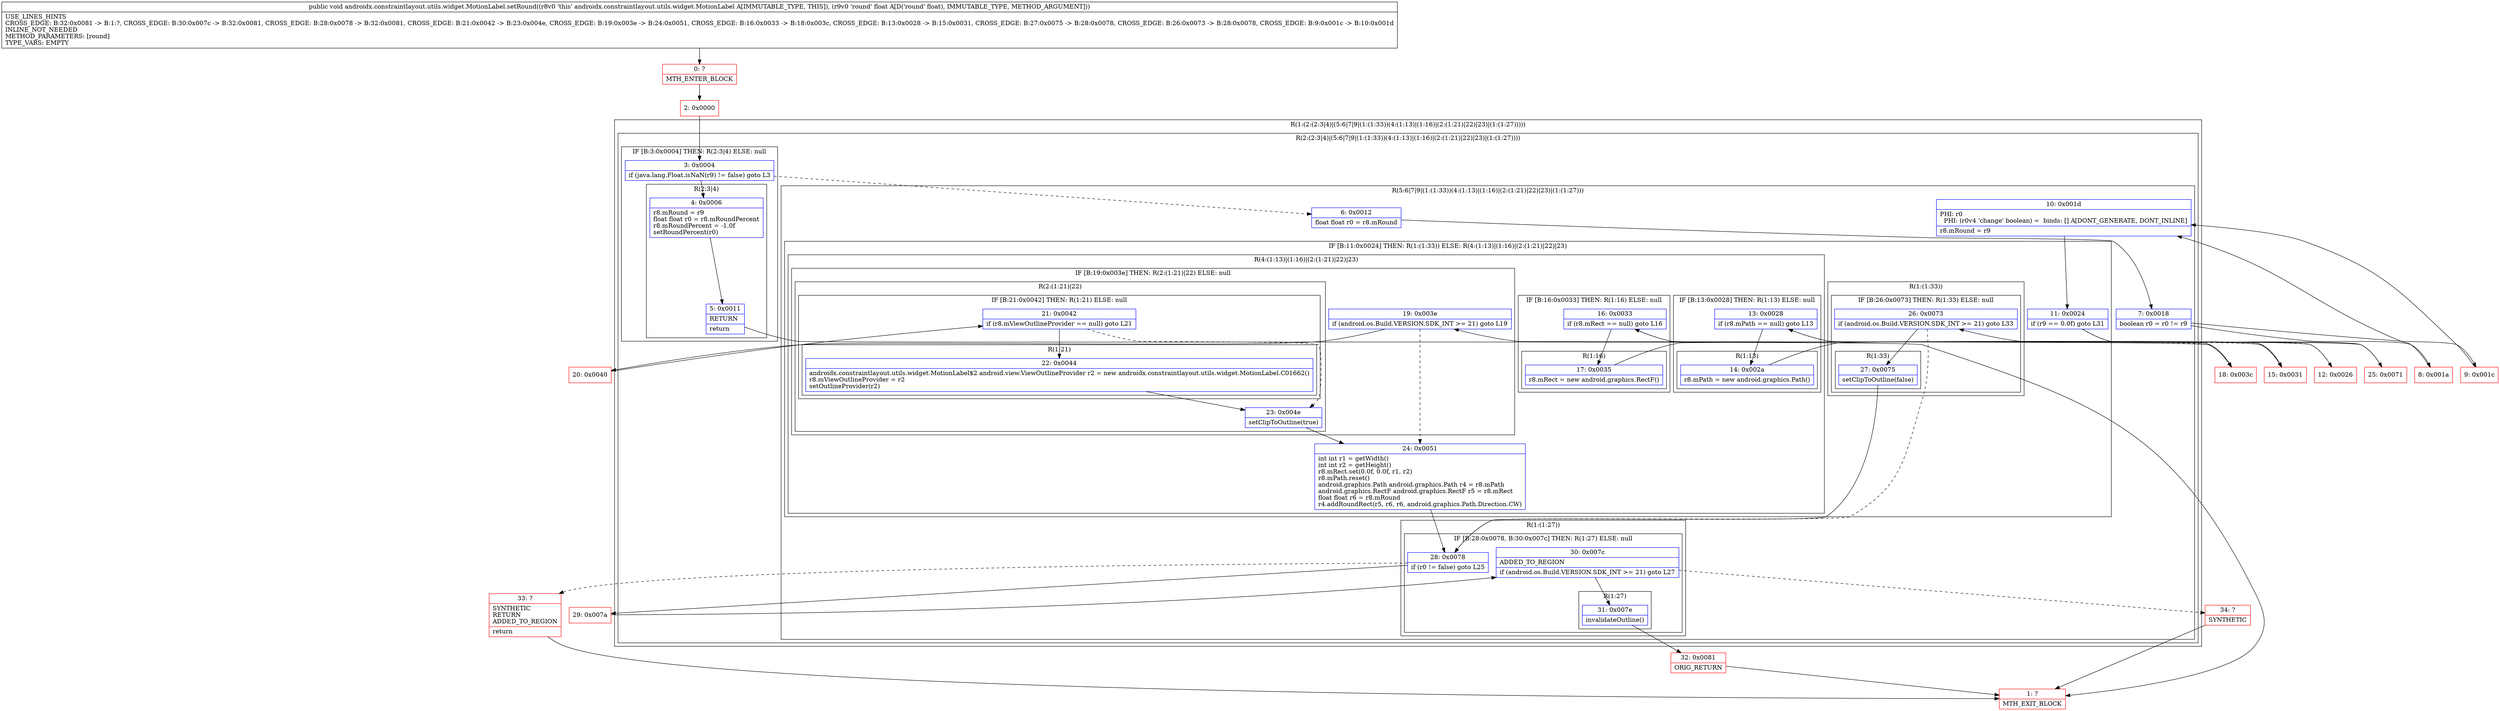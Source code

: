 digraph "CFG forandroidx.constraintlayout.utils.widget.MotionLabel.setRound(F)V" {
subgraph cluster_Region_794286791 {
label = "R(1:(2:(2:3|4)|(5:6|7|9|(1:(1:33))(4:(1:13)|(1:16)|(2:(1:21)|22)|23)|(1:(1:27)))))";
node [shape=record,color=blue];
subgraph cluster_Region_1150770870 {
label = "R(2:(2:3|4)|(5:6|7|9|(1:(1:33))(4:(1:13)|(1:16)|(2:(1:21)|22)|23)|(1:(1:27))))";
node [shape=record,color=blue];
subgraph cluster_IfRegion_481142212 {
label = "IF [B:3:0x0004] THEN: R(2:3|4) ELSE: null";
node [shape=record,color=blue];
Node_3 [shape=record,label="{3\:\ 0x0004|if (java.lang.Float.isNaN(r9) != false) goto L3\l}"];
subgraph cluster_Region_1986756455 {
label = "R(2:3|4)";
node [shape=record,color=blue];
Node_4 [shape=record,label="{4\:\ 0x0006|r8.mRound = r9\lfloat float r0 = r8.mRoundPercent\lr8.mRoundPercent = \-1.0f\lsetRoundPercent(r0)\l}"];
Node_5 [shape=record,label="{5\:\ 0x0011|RETURN\l|return\l}"];
}
}
subgraph cluster_Region_924321300 {
label = "R(5:6|7|9|(1:(1:33))(4:(1:13)|(1:16)|(2:(1:21)|22)|23)|(1:(1:27)))";
node [shape=record,color=blue];
Node_6 [shape=record,label="{6\:\ 0x0012|float float r0 = r8.mRound\l}"];
Node_7 [shape=record,label="{7\:\ 0x0018|boolean r0 = r0 != r9\l}"];
Node_10 [shape=record,label="{10\:\ 0x001d|PHI: r0 \l  PHI: (r0v4 'change' boolean) =  binds: [] A[DONT_GENERATE, DONT_INLINE]\l|r8.mRound = r9\l}"];
subgraph cluster_IfRegion_2090846637 {
label = "IF [B:11:0x0024] THEN: R(1:(1:33)) ELSE: R(4:(1:13)|(1:16)|(2:(1:21)|22)|23)";
node [shape=record,color=blue];
Node_11 [shape=record,label="{11\:\ 0x0024|if (r9 == 0.0f) goto L31\l}"];
subgraph cluster_Region_1838134555 {
label = "R(1:(1:33))";
node [shape=record,color=blue];
subgraph cluster_IfRegion_320025842 {
label = "IF [B:26:0x0073] THEN: R(1:33) ELSE: null";
node [shape=record,color=blue];
Node_26 [shape=record,label="{26\:\ 0x0073|if (android.os.Build.VERSION.SDK_INT \>= 21) goto L33\l}"];
subgraph cluster_Region_1658921169 {
label = "R(1:33)";
node [shape=record,color=blue];
Node_27 [shape=record,label="{27\:\ 0x0075|setClipToOutline(false)\l}"];
}
}
}
subgraph cluster_Region_265556590 {
label = "R(4:(1:13)|(1:16)|(2:(1:21)|22)|23)";
node [shape=record,color=blue];
subgraph cluster_IfRegion_1613844353 {
label = "IF [B:13:0x0028] THEN: R(1:13) ELSE: null";
node [shape=record,color=blue];
Node_13 [shape=record,label="{13\:\ 0x0028|if (r8.mPath == null) goto L13\l}"];
subgraph cluster_Region_1879448049 {
label = "R(1:13)";
node [shape=record,color=blue];
Node_14 [shape=record,label="{14\:\ 0x002a|r8.mPath = new android.graphics.Path()\l}"];
}
}
subgraph cluster_IfRegion_2058885031 {
label = "IF [B:16:0x0033] THEN: R(1:16) ELSE: null";
node [shape=record,color=blue];
Node_16 [shape=record,label="{16\:\ 0x0033|if (r8.mRect == null) goto L16\l}"];
subgraph cluster_Region_297027465 {
label = "R(1:16)";
node [shape=record,color=blue];
Node_17 [shape=record,label="{17\:\ 0x0035|r8.mRect = new android.graphics.RectF()\l}"];
}
}
subgraph cluster_IfRegion_2073251705 {
label = "IF [B:19:0x003e] THEN: R(2:(1:21)|22) ELSE: null";
node [shape=record,color=blue];
Node_19 [shape=record,label="{19\:\ 0x003e|if (android.os.Build.VERSION.SDK_INT \>= 21) goto L19\l}"];
subgraph cluster_Region_999954539 {
label = "R(2:(1:21)|22)";
node [shape=record,color=blue];
subgraph cluster_IfRegion_27600272 {
label = "IF [B:21:0x0042] THEN: R(1:21) ELSE: null";
node [shape=record,color=blue];
Node_21 [shape=record,label="{21\:\ 0x0042|if (r8.mViewOutlineProvider == null) goto L21\l}"];
subgraph cluster_Region_20247027 {
label = "R(1:21)";
node [shape=record,color=blue];
Node_22 [shape=record,label="{22\:\ 0x0044|androidx.constraintlayout.utils.widget.MotionLabel$2 android.view.ViewOutlineProvider r2 = new androidx.constraintlayout.utils.widget.MotionLabel.C01662()\lr8.mViewOutlineProvider = r2\lsetOutlineProvider(r2)\l}"];
}
}
Node_23 [shape=record,label="{23\:\ 0x004e|setClipToOutline(true)\l}"];
}
}
Node_24 [shape=record,label="{24\:\ 0x0051|int int r1 = getWidth()\lint int r2 = getHeight()\lr8.mRect.set(0.0f, 0.0f, r1, r2)\lr8.mPath.reset()\landroid.graphics.Path android.graphics.Path r4 = r8.mPath\landroid.graphics.RectF android.graphics.RectF r5 = r8.mRect\lfloat float r6 = r8.mRound\lr4.addRoundRect(r5, r6, r6, android.graphics.Path.Direction.CW)\l}"];
}
}
subgraph cluster_Region_849261090 {
label = "R(1:(1:27))";
node [shape=record,color=blue];
subgraph cluster_IfRegion_492924332 {
label = "IF [B:28:0x0078, B:30:0x007c] THEN: R(1:27) ELSE: null";
node [shape=record,color=blue];
Node_28 [shape=record,label="{28\:\ 0x0078|if (r0 != false) goto L25\l}"];
Node_30 [shape=record,label="{30\:\ 0x007c|ADDED_TO_REGION\l|if (android.os.Build.VERSION.SDK_INT \>= 21) goto L27\l}"];
subgraph cluster_Region_1402461071 {
label = "R(1:27)";
node [shape=record,color=blue];
Node_31 [shape=record,label="{31\:\ 0x007e|invalidateOutline()\l}"];
}
}
}
}
}
}
Node_0 [shape=record,color=red,label="{0\:\ ?|MTH_ENTER_BLOCK\l}"];
Node_2 [shape=record,color=red,label="{2\:\ 0x0000}"];
Node_1 [shape=record,color=red,label="{1\:\ ?|MTH_EXIT_BLOCK\l}"];
Node_8 [shape=record,color=red,label="{8\:\ 0x001a}"];
Node_12 [shape=record,color=red,label="{12\:\ 0x0026}"];
Node_15 [shape=record,color=red,label="{15\:\ 0x0031}"];
Node_18 [shape=record,color=red,label="{18\:\ 0x003c}"];
Node_20 [shape=record,color=red,label="{20\:\ 0x0040}"];
Node_29 [shape=record,color=red,label="{29\:\ 0x007a}"];
Node_32 [shape=record,color=red,label="{32\:\ 0x0081|ORIG_RETURN\l}"];
Node_34 [shape=record,color=red,label="{34\:\ ?|SYNTHETIC\l}"];
Node_33 [shape=record,color=red,label="{33\:\ ?|SYNTHETIC\lRETURN\lADDED_TO_REGION\l|return\l}"];
Node_25 [shape=record,color=red,label="{25\:\ 0x0071}"];
Node_9 [shape=record,color=red,label="{9\:\ 0x001c}"];
MethodNode[shape=record,label="{public void androidx.constraintlayout.utils.widget.MotionLabel.setRound((r8v0 'this' androidx.constraintlayout.utils.widget.MotionLabel A[IMMUTABLE_TYPE, THIS]), (r9v0 'round' float A[D('round' float), IMMUTABLE_TYPE, METHOD_ARGUMENT]))  | USE_LINES_HINTS\lCROSS_EDGE: B:32:0x0081 \-\> B:1:?, CROSS_EDGE: B:30:0x007c \-\> B:32:0x0081, CROSS_EDGE: B:28:0x0078 \-\> B:32:0x0081, CROSS_EDGE: B:21:0x0042 \-\> B:23:0x004e, CROSS_EDGE: B:19:0x003e \-\> B:24:0x0051, CROSS_EDGE: B:16:0x0033 \-\> B:18:0x003c, CROSS_EDGE: B:13:0x0028 \-\> B:15:0x0031, CROSS_EDGE: B:27:0x0075 \-\> B:28:0x0078, CROSS_EDGE: B:26:0x0073 \-\> B:28:0x0078, CROSS_EDGE: B:9:0x001c \-\> B:10:0x001d\lINLINE_NOT_NEEDED\lMETHOD_PARAMETERS: [round]\lTYPE_VARS: EMPTY\l}"];
MethodNode -> Node_0;Node_3 -> Node_4;
Node_3 -> Node_6[style=dashed];
Node_4 -> Node_5;
Node_5 -> Node_1;
Node_6 -> Node_7;
Node_7 -> Node_8;
Node_7 -> Node_9;
Node_10 -> Node_11;
Node_11 -> Node_12[style=dashed];
Node_11 -> Node_25;
Node_26 -> Node_27;
Node_26 -> Node_28[style=dashed];
Node_27 -> Node_28;
Node_13 -> Node_14;
Node_13 -> Node_15[style=dashed];
Node_14 -> Node_15;
Node_16 -> Node_17;
Node_16 -> Node_18[style=dashed];
Node_17 -> Node_18;
Node_19 -> Node_20;
Node_19 -> Node_24[style=dashed];
Node_21 -> Node_22;
Node_21 -> Node_23[style=dashed];
Node_22 -> Node_23;
Node_23 -> Node_24;
Node_24 -> Node_28;
Node_28 -> Node_29;
Node_28 -> Node_33[style=dashed];
Node_30 -> Node_31;
Node_30 -> Node_34[style=dashed];
Node_31 -> Node_32;
Node_0 -> Node_2;
Node_2 -> Node_3;
Node_8 -> Node_10;
Node_12 -> Node_13;
Node_15 -> Node_16;
Node_18 -> Node_19;
Node_20 -> Node_21;
Node_29 -> Node_30;
Node_32 -> Node_1;
Node_34 -> Node_1;
Node_33 -> Node_1;
Node_25 -> Node_26;
Node_9 -> Node_10;
}

